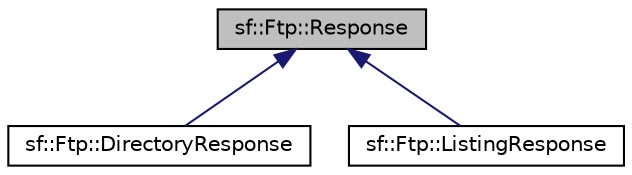 digraph "sf::Ftp::Response"
{
  edge [fontname="Helvetica",fontsize="10",labelfontname="Helvetica",labelfontsize="10"];
  node [fontname="Helvetica",fontsize="10",shape=record];
  Node0 [label="sf::Ftp::Response",height=0.2,width=0.4,color="black", fillcolor="grey75", style="filled", fontcolor="black"];
  Node0 -> Node1 [dir="back",color="midnightblue",fontsize="10",style="solid",fontname="Helvetica"];
  Node1 [label="sf::Ftp::DirectoryResponse",height=0.2,width=0.4,color="black", fillcolor="white", style="filled",URL="$classsf_1_1_ftp_1_1_directory_response.html",tooltip="Specialization of FTP response returning a directory. "];
  Node0 -> Node2 [dir="back",color="midnightblue",fontsize="10",style="solid",fontname="Helvetica"];
  Node2 [label="sf::Ftp::ListingResponse",height=0.2,width=0.4,color="black", fillcolor="white", style="filled",URL="$classsf_1_1_ftp_1_1_listing_response.html",tooltip="Specialization of FTP response returning a filename listing. "];
}
